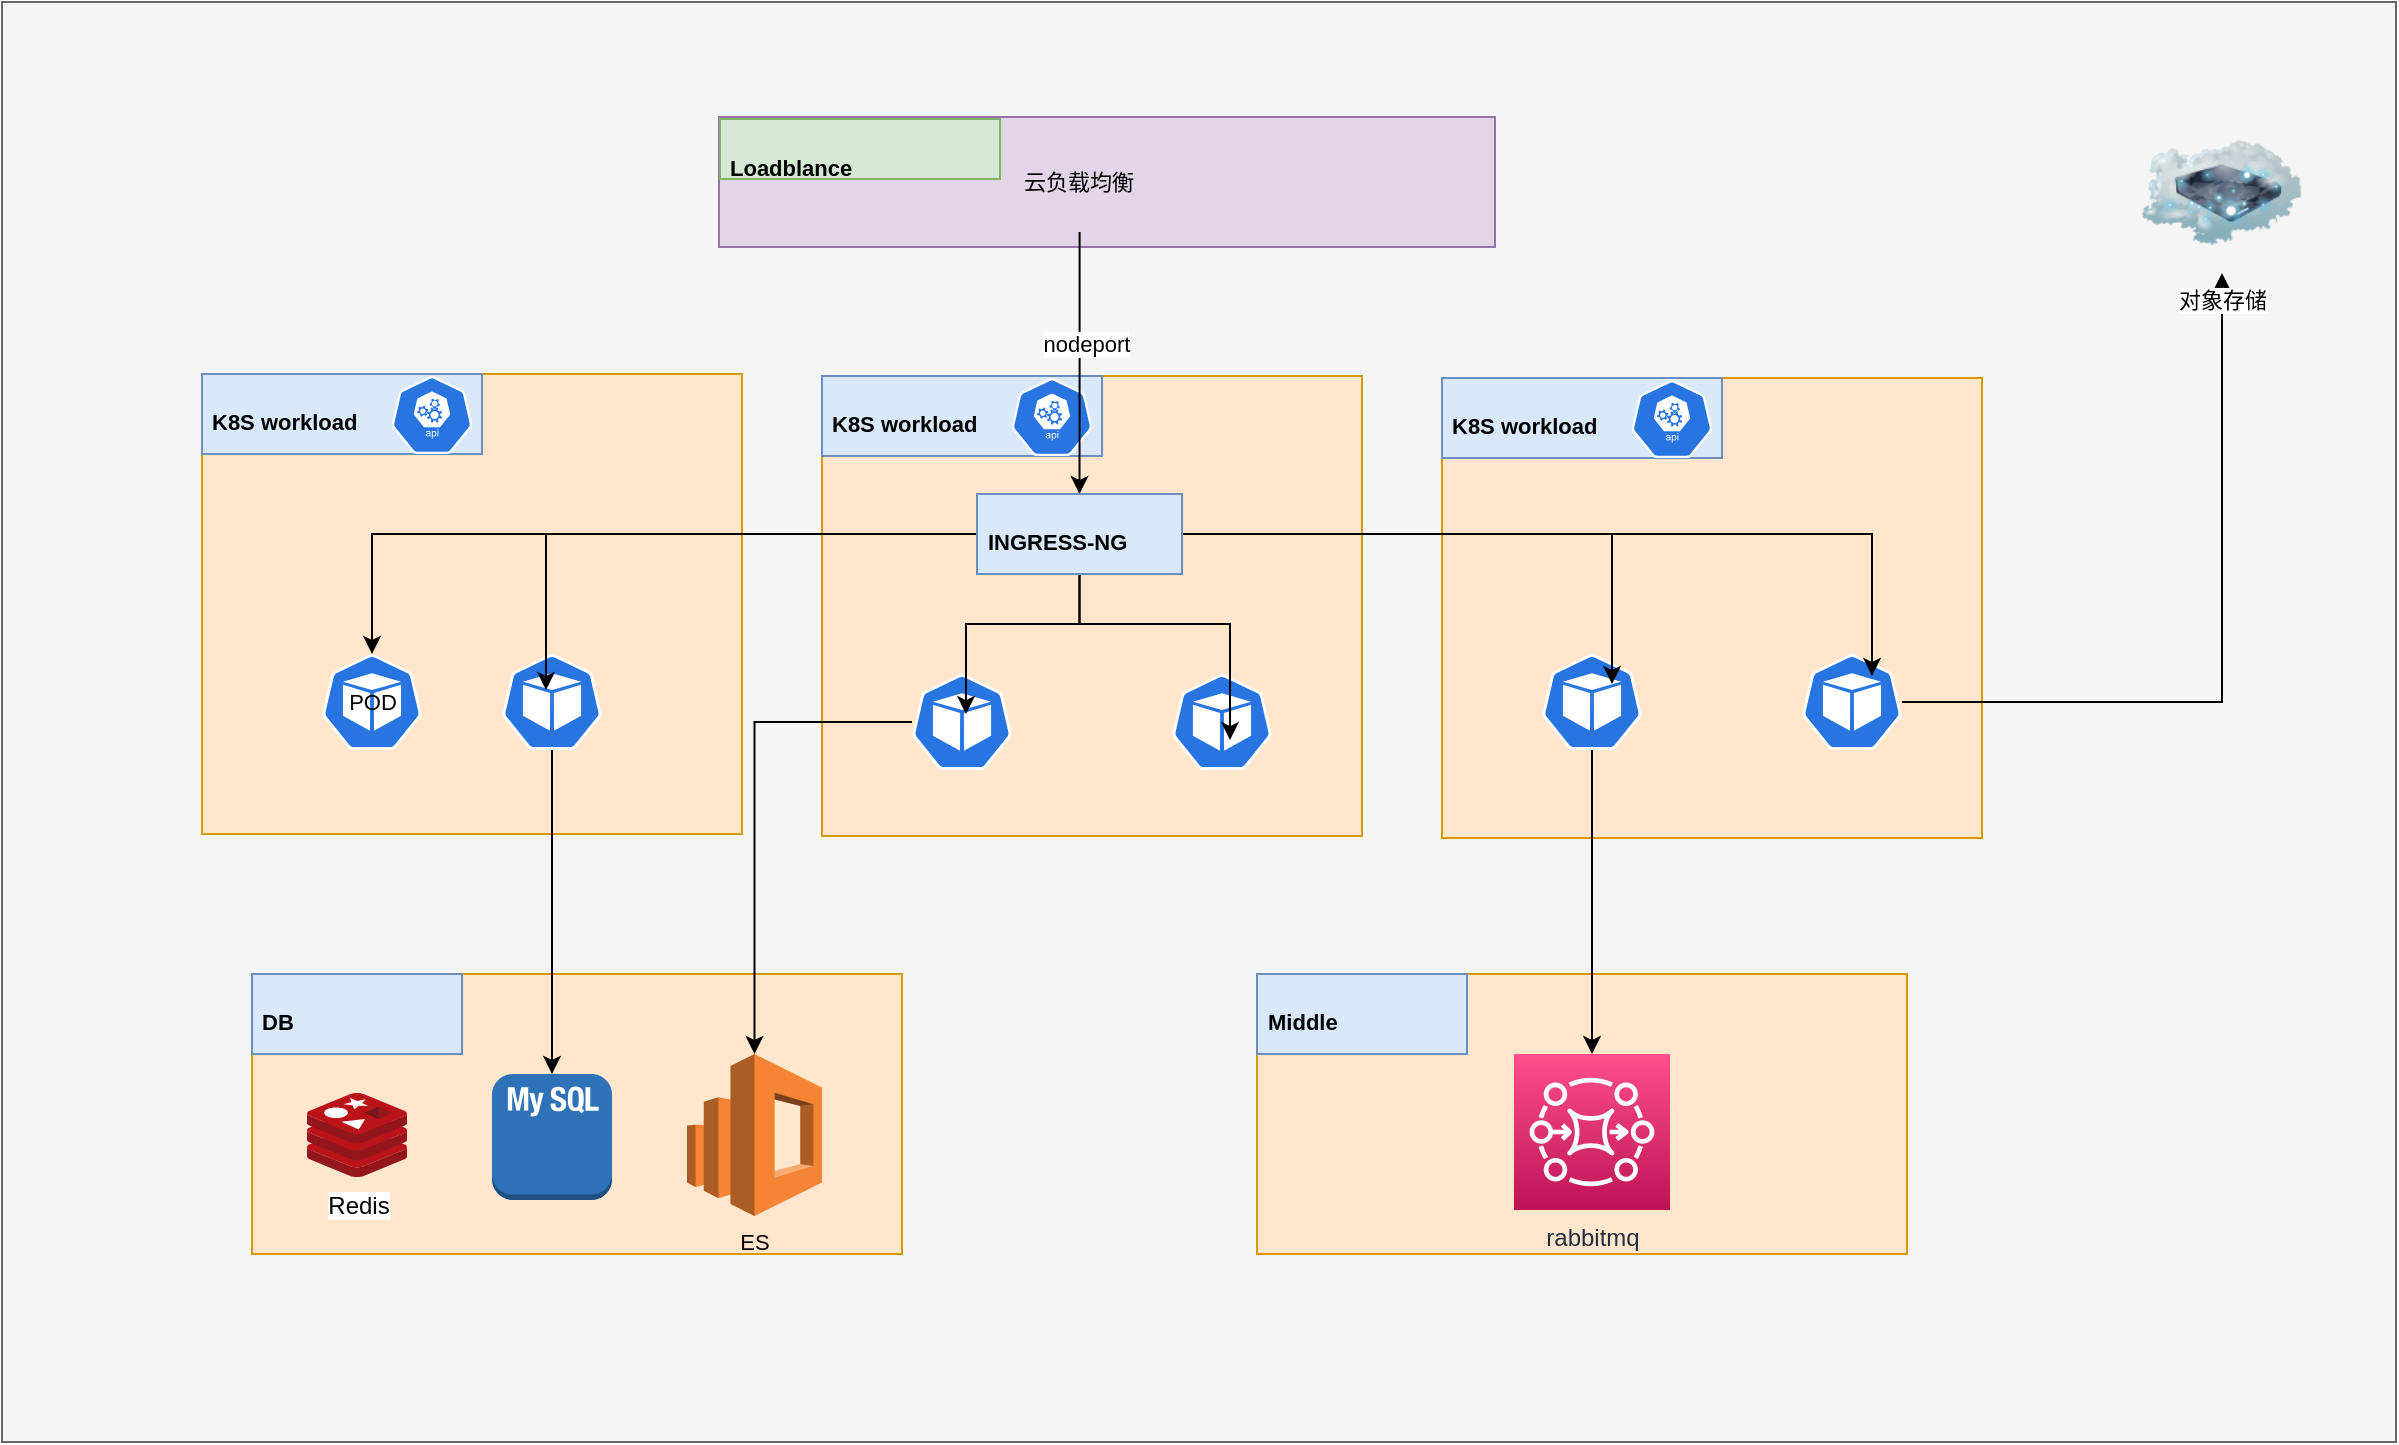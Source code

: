 <mxfile version="20.0.3" type="github">
  <diagram id="MJtsUN8qC4PI_aqWfZod" name="第 1 页">
    <mxGraphModel dx="2249" dy="762" grid="1" gridSize="10" guides="1" tooltips="1" connect="1" arrows="1" fold="1" page="1" pageScale="1" pageWidth="827" pageHeight="1169" math="0" shadow="0">
      <root>
        <mxCell id="0" />
        <mxCell id="1" parent="0" />
        <mxCell id="DFtBv_R17ofDITj3AwS--63" value="" style="rounded=0;whiteSpace=wrap;html=1;fontSize=11;fillColor=#f5f5f5;fontColor=#333333;strokeColor=#666666;" vertex="1" parent="1">
          <mxGeometry x="-50" y="144" width="1197" height="720" as="geometry" />
        </mxCell>
        <mxCell id="DFtBv_R17ofDITj3AwS--45" value="" style="rounded=0;whiteSpace=wrap;html=1;fontSize=11;fillColor=#ffe6cc;strokeColor=#d79b00;" vertex="1" parent="1">
          <mxGeometry x="577.5" y="630" width="325" height="140" as="geometry" />
        </mxCell>
        <mxCell id="DFtBv_R17ofDITj3AwS--44" value="" style="rounded=0;whiteSpace=wrap;html=1;fontSize=11;fillColor=#ffe6cc;strokeColor=#d79b00;" vertex="1" parent="1">
          <mxGeometry x="75" y="630" width="325" height="140" as="geometry" />
        </mxCell>
        <mxCell id="DFtBv_R17ofDITj3AwS--1" value="" style="rounded=0;whiteSpace=wrap;html=1;fillColor=#ffe6cc;strokeColor=#d79b00;" vertex="1" parent="1">
          <mxGeometry x="50" y="330" width="270" height="230" as="geometry" />
        </mxCell>
        <mxCell id="DFtBv_R17ofDITj3AwS--6" value="&lt;h1&gt;&lt;font style=&quot;font-size: 11px;&quot;&gt;K8S workload&lt;/font&gt;&lt;/h1&gt;" style="text;html=1;strokeColor=#6c8ebf;fillColor=#dae8fc;spacing=5;spacingTop=-20;whiteSpace=wrap;overflow=hidden;rounded=0;" vertex="1" parent="1">
          <mxGeometry x="50" y="330" width="140" height="40" as="geometry" />
        </mxCell>
        <mxCell id="DFtBv_R17ofDITj3AwS--13" value="POD" style="sketch=0;html=1;dashed=0;whitespace=wrap;fillColor=#2875E2;strokeColor=#ffffff;points=[[0.005,0.63,0],[0.1,0.2,0],[0.9,0.2,0],[0.5,0,0],[0.995,0.63,0],[0.72,0.99,0],[0.5,1,0],[0.28,0.99,0]];shape=mxgraph.kubernetes.icon;prIcon=pod;fontSize=11;" vertex="1" parent="1">
          <mxGeometry x="110" y="470" width="50" height="48" as="geometry" />
        </mxCell>
        <mxCell id="DFtBv_R17ofDITj3AwS--49" style="edgeStyle=orthogonalEdgeStyle;rounded=0;orthogonalLoop=1;jettySize=auto;html=1;fontSize=11;" edge="1" parent="1" source="DFtBv_R17ofDITj3AwS--14" target="DFtBv_R17ofDITj3AwS--48">
          <mxGeometry relative="1" as="geometry" />
        </mxCell>
        <mxCell id="DFtBv_R17ofDITj3AwS--14" value="" style="sketch=0;html=1;dashed=0;whitespace=wrap;fillColor=#2875E2;strokeColor=#ffffff;points=[[0.005,0.63,0],[0.1,0.2,0],[0.9,0.2,0],[0.5,0,0],[0.995,0.63,0],[0.72,0.99,0],[0.5,1,0],[0.28,0.99,0]];shape=mxgraph.kubernetes.icon;prIcon=pod;fontSize=11;" vertex="1" parent="1">
          <mxGeometry x="200" y="470" width="50" height="48" as="geometry" />
        </mxCell>
        <mxCell id="DFtBv_R17ofDITj3AwS--15" value="" style="sketch=0;html=1;dashed=0;whitespace=wrap;fillColor=#2875E2;strokeColor=#ffffff;points=[[0.005,0.63,0],[0.1,0.2,0],[0.9,0.2,0],[0.5,0,0],[0.995,0.63,0],[0.72,0.99,0],[0.5,1,0],[0.28,0.99,0]];shape=mxgraph.kubernetes.icon;prIcon=api;fontSize=11;" vertex="1" parent="1">
          <mxGeometry x="140" y="331" width="50" height="39" as="geometry" />
        </mxCell>
        <mxCell id="DFtBv_R17ofDITj3AwS--17" value="" style="rounded=0;whiteSpace=wrap;html=1;fillColor=#ffe6cc;strokeColor=#d79b00;" vertex="1" parent="1">
          <mxGeometry x="360" y="331" width="270" height="230" as="geometry" />
        </mxCell>
        <mxCell id="DFtBv_R17ofDITj3AwS--18" value="&lt;h1&gt;&lt;font style=&quot;font-size: 11px;&quot;&gt;K8S workload&lt;/font&gt;&lt;/h1&gt;" style="text;html=1;strokeColor=#6c8ebf;fillColor=#dae8fc;spacing=5;spacingTop=-20;whiteSpace=wrap;overflow=hidden;rounded=0;" vertex="1" parent="1">
          <mxGeometry x="360" y="331" width="140" height="40" as="geometry" />
        </mxCell>
        <mxCell id="DFtBv_R17ofDITj3AwS--54" style="edgeStyle=orthogonalEdgeStyle;rounded=0;orthogonalLoop=1;jettySize=auto;html=1;fontSize=11;" edge="1" parent="1" source="DFtBv_R17ofDITj3AwS--19" target="DFtBv_R17ofDITj3AwS--52">
          <mxGeometry relative="1" as="geometry" />
        </mxCell>
        <mxCell id="DFtBv_R17ofDITj3AwS--19" value="" style="sketch=0;html=1;dashed=0;whitespace=wrap;fillColor=#2875E2;strokeColor=#ffffff;points=[[0.005,0.63,0],[0.1,0.2,0],[0.9,0.2,0],[0.5,0,0],[0.995,0.63,0],[0.72,0.99,0],[0.5,1,0],[0.28,0.99,0]];shape=mxgraph.kubernetes.icon;prIcon=pod;fontSize=11;" vertex="1" parent="1">
          <mxGeometry x="405" y="480" width="50" height="48" as="geometry" />
        </mxCell>
        <mxCell id="DFtBv_R17ofDITj3AwS--20" value="" style="sketch=0;html=1;dashed=0;whitespace=wrap;fillColor=#2875E2;strokeColor=#ffffff;points=[[0.005,0.63,0],[0.1,0.2,0],[0.9,0.2,0],[0.5,0,0],[0.995,0.63,0],[0.72,0.99,0],[0.5,1,0],[0.28,0.99,0]];shape=mxgraph.kubernetes.icon;prIcon=pod;fontSize=11;" vertex="1" parent="1">
          <mxGeometry x="535" y="480" width="50" height="48" as="geometry" />
        </mxCell>
        <mxCell id="DFtBv_R17ofDITj3AwS--21" value="" style="sketch=0;html=1;dashed=0;whitespace=wrap;fillColor=#2875E2;strokeColor=#ffffff;points=[[0.005,0.63,0],[0.1,0.2,0],[0.9,0.2,0],[0.5,0,0],[0.995,0.63,0],[0.72,0.99,0],[0.5,1,0],[0.28,0.99,0]];shape=mxgraph.kubernetes.icon;prIcon=api;fontSize=11;" vertex="1" parent="1">
          <mxGeometry x="450" y="332" width="50" height="39" as="geometry" />
        </mxCell>
        <mxCell id="DFtBv_R17ofDITj3AwS--22" value="" style="rounded=0;whiteSpace=wrap;html=1;fillColor=#ffe6cc;strokeColor=#d79b00;" vertex="1" parent="1">
          <mxGeometry x="670" y="332" width="270" height="230" as="geometry" />
        </mxCell>
        <mxCell id="DFtBv_R17ofDITj3AwS--23" value="&lt;h1&gt;&lt;font style=&quot;font-size: 11px;&quot;&gt;K8S workload&lt;/font&gt;&lt;/h1&gt;" style="text;html=1;strokeColor=#6c8ebf;fillColor=#dae8fc;spacing=5;spacingTop=-20;whiteSpace=wrap;overflow=hidden;rounded=0;" vertex="1" parent="1">
          <mxGeometry x="670" y="332" width="140" height="40" as="geometry" />
        </mxCell>
        <mxCell id="DFtBv_R17ofDITj3AwS--65" style="edgeStyle=orthogonalEdgeStyle;rounded=0;orthogonalLoop=1;jettySize=auto;html=1;fontSize=11;" edge="1" parent="1" source="DFtBv_R17ofDITj3AwS--24" target="DFtBv_R17ofDITj3AwS--59">
          <mxGeometry relative="1" as="geometry" />
        </mxCell>
        <mxCell id="DFtBv_R17ofDITj3AwS--24" value="" style="sketch=0;html=1;dashed=0;whitespace=wrap;fillColor=#2875E2;strokeColor=#ffffff;points=[[0.005,0.63,0],[0.1,0.2,0],[0.9,0.2,0],[0.5,0,0],[0.995,0.63,0],[0.72,0.99,0],[0.5,1,0],[0.28,0.99,0]];shape=mxgraph.kubernetes.icon;prIcon=pod;fontSize=11;" vertex="1" parent="1">
          <mxGeometry x="720" y="470" width="50" height="48" as="geometry" />
        </mxCell>
        <mxCell id="DFtBv_R17ofDITj3AwS--62" style="edgeStyle=orthogonalEdgeStyle;rounded=0;orthogonalLoop=1;jettySize=auto;html=1;fontSize=11;" edge="1" parent="1" source="DFtBv_R17ofDITj3AwS--25" target="DFtBv_R17ofDITj3AwS--61">
          <mxGeometry relative="1" as="geometry" />
        </mxCell>
        <mxCell id="DFtBv_R17ofDITj3AwS--25" value="" style="sketch=0;html=1;dashed=0;whitespace=wrap;fillColor=#2875E2;strokeColor=#ffffff;points=[[0.005,0.63,0],[0.1,0.2,0],[0.9,0.2,0],[0.5,0,0],[0.995,0.63,0],[0.72,0.99,0],[0.5,1,0],[0.28,0.99,0]];shape=mxgraph.kubernetes.icon;prIcon=pod;fontSize=11;" vertex="1" parent="1">
          <mxGeometry x="850" y="470" width="50" height="48" as="geometry" />
        </mxCell>
        <mxCell id="DFtBv_R17ofDITj3AwS--26" value="" style="sketch=0;html=1;dashed=0;whitespace=wrap;fillColor=#2875E2;strokeColor=#ffffff;points=[[0.005,0.63,0],[0.1,0.2,0],[0.9,0.2,0],[0.5,0,0],[0.995,0.63,0],[0.72,0.99,0],[0.5,1,0],[0.28,0.99,0]];shape=mxgraph.kubernetes.icon;prIcon=api;fontSize=11;" vertex="1" parent="1">
          <mxGeometry x="760" y="333" width="50" height="39" as="geometry" />
        </mxCell>
        <mxCell id="DFtBv_R17ofDITj3AwS--27" value="" style="html=1;points=[];perimeter=orthogonalPerimeter;fontSize=11;rotation=90;fillColor=#e1d5e7;strokeColor=#9673a6;" vertex="1" parent="1">
          <mxGeometry x="470" y="40" width="65" height="388" as="geometry" />
        </mxCell>
        <mxCell id="DFtBv_R17ofDITj3AwS--31" value="&lt;h1&gt;&lt;span style=&quot;font-size: 11px;&quot;&gt;Loadblance&lt;/span&gt;&lt;/h1&gt;" style="text;html=1;strokeColor=#82b366;fillColor=#d5e8d4;spacing=5;spacingTop=-20;whiteSpace=wrap;overflow=hidden;rounded=0;" vertex="1" parent="1">
          <mxGeometry x="309" y="202.5" width="140" height="30" as="geometry" />
        </mxCell>
        <mxCell id="DFtBv_R17ofDITj3AwS--41" style="edgeStyle=orthogonalEdgeStyle;rounded=0;orthogonalLoop=1;jettySize=auto;html=1;fontSize=11;" edge="1" parent="1" source="DFtBv_R17ofDITj3AwS--32" target="DFtBv_R17ofDITj3AwS--33">
          <mxGeometry relative="1" as="geometry" />
        </mxCell>
        <mxCell id="DFtBv_R17ofDITj3AwS--47" value="nodeport" style="edgeLabel;html=1;align=center;verticalAlign=middle;resizable=0;points=[];fontSize=11;" vertex="1" connectable="0" parent="DFtBv_R17ofDITj3AwS--41">
          <mxGeometry x="-0.156" y="3" relative="1" as="geometry">
            <mxPoint as="offset" />
          </mxGeometry>
        </mxCell>
        <mxCell id="DFtBv_R17ofDITj3AwS--32" value="云负载均衡" style="text;html=1;strokeColor=none;fillColor=none;align=center;verticalAlign=middle;whiteSpace=wrap;rounded=0;fontSize=11;" vertex="1" parent="1">
          <mxGeometry x="361.25" y="209" width="255" height="50" as="geometry" />
        </mxCell>
        <mxCell id="DFtBv_R17ofDITj3AwS--34" style="edgeStyle=orthogonalEdgeStyle;rounded=0;orthogonalLoop=1;jettySize=auto;html=1;entryX=0.54;entryY=0.417;entryDx=0;entryDy=0;entryPerimeter=0;fontSize=11;" edge="1" parent="1" source="DFtBv_R17ofDITj3AwS--33" target="DFtBv_R17ofDITj3AwS--19">
          <mxGeometry relative="1" as="geometry" />
        </mxCell>
        <mxCell id="DFtBv_R17ofDITj3AwS--35" style="edgeStyle=orthogonalEdgeStyle;rounded=0;orthogonalLoop=1;jettySize=auto;html=1;entryX=0.58;entryY=0.688;entryDx=0;entryDy=0;entryPerimeter=0;fontSize=11;" edge="1" parent="1" source="DFtBv_R17ofDITj3AwS--33" target="DFtBv_R17ofDITj3AwS--20">
          <mxGeometry relative="1" as="geometry" />
        </mxCell>
        <mxCell id="DFtBv_R17ofDITj3AwS--36" style="edgeStyle=orthogonalEdgeStyle;rounded=0;orthogonalLoop=1;jettySize=auto;html=1;fontSize=11;" edge="1" parent="1" source="DFtBv_R17ofDITj3AwS--33" target="DFtBv_R17ofDITj3AwS--13">
          <mxGeometry relative="1" as="geometry" />
        </mxCell>
        <mxCell id="DFtBv_R17ofDITj3AwS--37" style="edgeStyle=orthogonalEdgeStyle;rounded=0;orthogonalLoop=1;jettySize=auto;html=1;entryX=0.7;entryY=0.313;entryDx=0;entryDy=0;entryPerimeter=0;fontSize=11;" edge="1" parent="1" source="DFtBv_R17ofDITj3AwS--33" target="DFtBv_R17ofDITj3AwS--24">
          <mxGeometry relative="1" as="geometry" />
        </mxCell>
        <mxCell id="DFtBv_R17ofDITj3AwS--38" style="edgeStyle=orthogonalEdgeStyle;rounded=0;orthogonalLoop=1;jettySize=auto;html=1;entryX=0.7;entryY=0.229;entryDx=0;entryDy=0;entryPerimeter=0;fontSize=11;" edge="1" parent="1" source="DFtBv_R17ofDITj3AwS--33" target="DFtBv_R17ofDITj3AwS--25">
          <mxGeometry relative="1" as="geometry" />
        </mxCell>
        <mxCell id="DFtBv_R17ofDITj3AwS--39" style="edgeStyle=orthogonalEdgeStyle;rounded=0;orthogonalLoop=1;jettySize=auto;html=1;entryX=0.44;entryY=0.375;entryDx=0;entryDy=0;entryPerimeter=0;fontSize=11;" edge="1" parent="1" source="DFtBv_R17ofDITj3AwS--33" target="DFtBv_R17ofDITj3AwS--14">
          <mxGeometry relative="1" as="geometry" />
        </mxCell>
        <mxCell id="DFtBv_R17ofDITj3AwS--33" value="&lt;h1&gt;&lt;font style=&quot;font-size: 11px;&quot;&gt;INGRESS-NG&lt;/font&gt;&lt;/h1&gt;" style="text;html=1;strokeColor=#6c8ebf;fillColor=#dae8fc;spacing=5;spacingTop=-20;whiteSpace=wrap;overflow=hidden;rounded=0;" vertex="1" parent="1">
          <mxGeometry x="437.5" y="390" width="102.5" height="40" as="geometry" />
        </mxCell>
        <mxCell id="DFtBv_R17ofDITj3AwS--46" value="&lt;h1&gt;&lt;font style=&quot;font-size: 11px;&quot;&gt;DB&lt;/font&gt;&lt;/h1&gt;" style="text;html=1;strokeColor=#6c8ebf;fillColor=#dae8fc;spacing=5;spacingTop=-20;whiteSpace=wrap;overflow=hidden;rounded=0;" vertex="1" parent="1">
          <mxGeometry x="75" y="630" width="105" height="40" as="geometry" />
        </mxCell>
        <mxCell id="DFtBv_R17ofDITj3AwS--48" value="" style="outlineConnect=0;dashed=0;verticalLabelPosition=bottom;verticalAlign=top;align=center;html=1;shape=mxgraph.aws3.mysql_db_instance_2;fillColor=#2E73B8;gradientColor=none;fontSize=11;" vertex="1" parent="1">
          <mxGeometry x="195" y="680" width="60" height="63" as="geometry" />
        </mxCell>
        <mxCell id="DFtBv_R17ofDITj3AwS--52" value="ES" style="outlineConnect=0;dashed=0;verticalLabelPosition=bottom;verticalAlign=top;align=center;html=1;shape=mxgraph.aws3.elasticsearch_service;fillColor=#F58534;gradientColor=none;fontSize=11;" vertex="1" parent="1">
          <mxGeometry x="292.5" y="670" width="67.5" height="81" as="geometry" />
        </mxCell>
        <mxCell id="DFtBv_R17ofDITj3AwS--56" value="Redis" style="sketch=0;aspect=fixed;html=1;points=[];align=center;image;fontSize=12;image=img/lib/mscae/Cache_Redis_Product.svg;" vertex="1" parent="1">
          <mxGeometry x="102.5" y="689.5" width="50" height="42" as="geometry" />
        </mxCell>
        <mxCell id="DFtBv_R17ofDITj3AwS--57" value="&lt;h1&gt;&lt;font style=&quot;font-size: 11px;&quot;&gt;Middle&lt;/font&gt;&lt;/h1&gt;" style="text;html=1;strokeColor=#6c8ebf;fillColor=#dae8fc;spacing=5;spacingTop=-20;whiteSpace=wrap;overflow=hidden;rounded=0;" vertex="1" parent="1">
          <mxGeometry x="577.5" y="630" width="105" height="40" as="geometry" />
        </mxCell>
        <mxCell id="DFtBv_R17ofDITj3AwS--59" value="rabbitmq" style="sketch=0;points=[[0,0,0],[0.25,0,0],[0.5,0,0],[0.75,0,0],[1,0,0],[0,1,0],[0.25,1,0],[0.5,1,0],[0.75,1,0],[1,1,0],[0,0.25,0],[0,0.5,0],[0,0.75,0],[1,0.25,0],[1,0.5,0],[1,0.75,0]];outlineConnect=0;fontColor=#232F3E;gradientColor=#FF4F8B;gradientDirection=north;fillColor=#BC1356;strokeColor=#ffffff;dashed=0;verticalLabelPosition=bottom;verticalAlign=top;align=center;html=1;fontSize=12;fontStyle=0;aspect=fixed;shape=mxgraph.aws4.resourceIcon;resIcon=mxgraph.aws4.mq;" vertex="1" parent="1">
          <mxGeometry x="706" y="670" width="78" height="78" as="geometry" />
        </mxCell>
        <mxCell id="DFtBv_R17ofDITj3AwS--61" value="对象存储" style="image;html=1;image=img/lib/clip_art/networking/Cloud_Storage_128x128.png;fontSize=11;" vertex="1" parent="1">
          <mxGeometry x="1020" y="199.5" width="80" height="80" as="geometry" />
        </mxCell>
        <mxCell id="DFtBv_R17ofDITj3AwS--64" value="&lt;h1&gt;&lt;br&gt;&lt;/h1&gt;" style="text;html=1;strokeColor=none;fillColor=none;spacing=5;spacingTop=-20;whiteSpace=wrap;overflow=hidden;rounded=0;fontSize=11;" vertex="1" parent="1">
          <mxGeometry x="50" y="428" width="70" height="42" as="geometry" />
        </mxCell>
      </root>
    </mxGraphModel>
  </diagram>
</mxfile>
